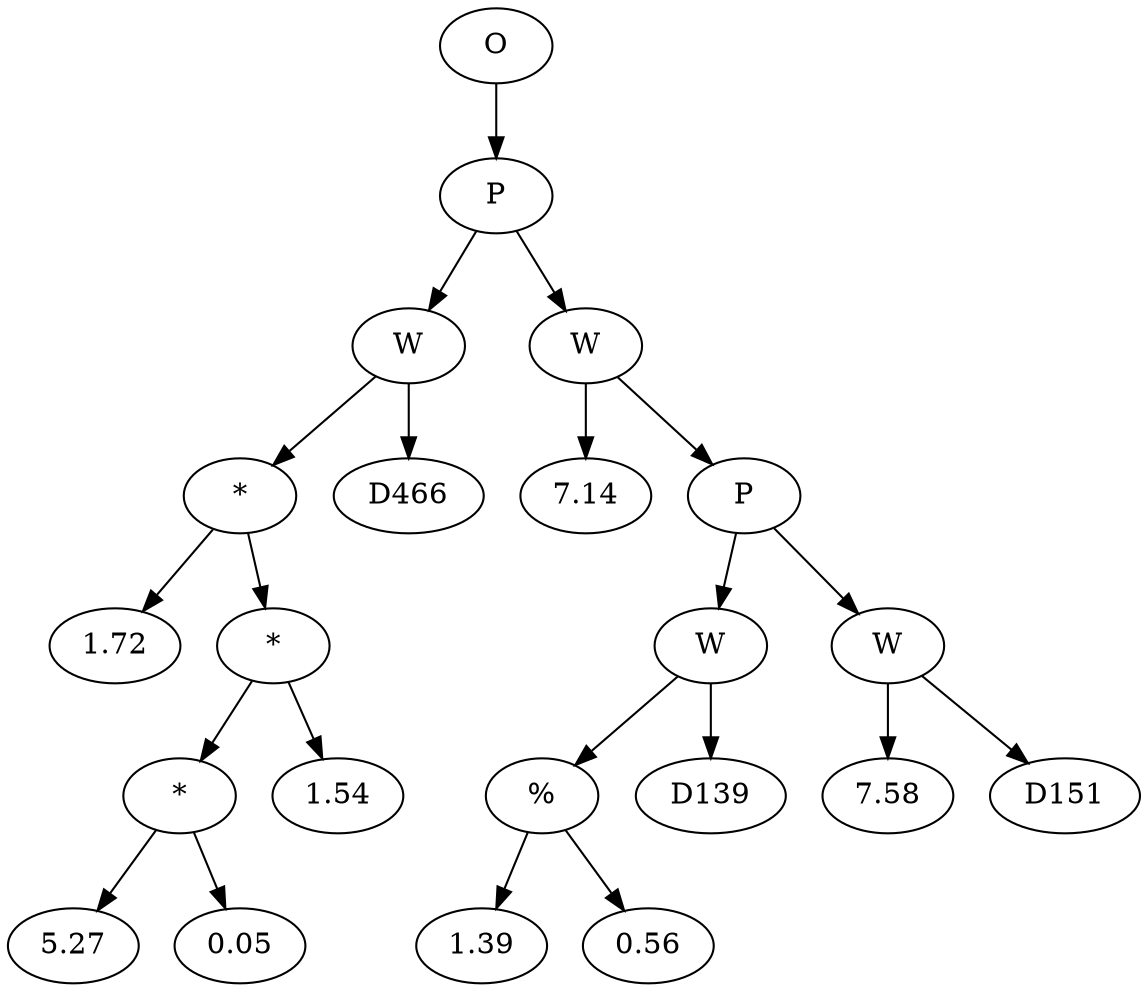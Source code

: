 // Tree
digraph {
	18276722 [label=O]
	18276723 [label=P]
	18276722 -> 18276723
	18276724 [label=W]
	18276723 -> 18276724
	18276725 [label="*"]
	18276724 -> 18276725
	18276726 [label=1.72]
	18276725 -> 18276726
	18276727 [label="*"]
	18276725 -> 18276727
	18276728 [label="*"]
	18276727 -> 18276728
	18276729 [label=5.27]
	18276728 -> 18276729
	18276730 [label=0.05]
	18276728 -> 18276730
	18276731 [label=1.54]
	18276727 -> 18276731
	18276732 [label=D466]
	18276724 -> 18276732
	18276733 [label=W]
	18276723 -> 18276733
	18276734 [label=7.14]
	18276733 -> 18276734
	18276735 [label=P]
	18276733 -> 18276735
	18276736 [label=W]
	18276735 -> 18276736
	18276737 [label="%"]
	18276736 -> 18276737
	18276738 [label=1.39]
	18276737 -> 18276738
	18276739 [label=0.56]
	18276737 -> 18276739
	18276740 [label=D139]
	18276736 -> 18276740
	18276741 [label=W]
	18276735 -> 18276741
	18276742 [label=7.58]
	18276741 -> 18276742
	18276743 [label=D151]
	18276741 -> 18276743
}
